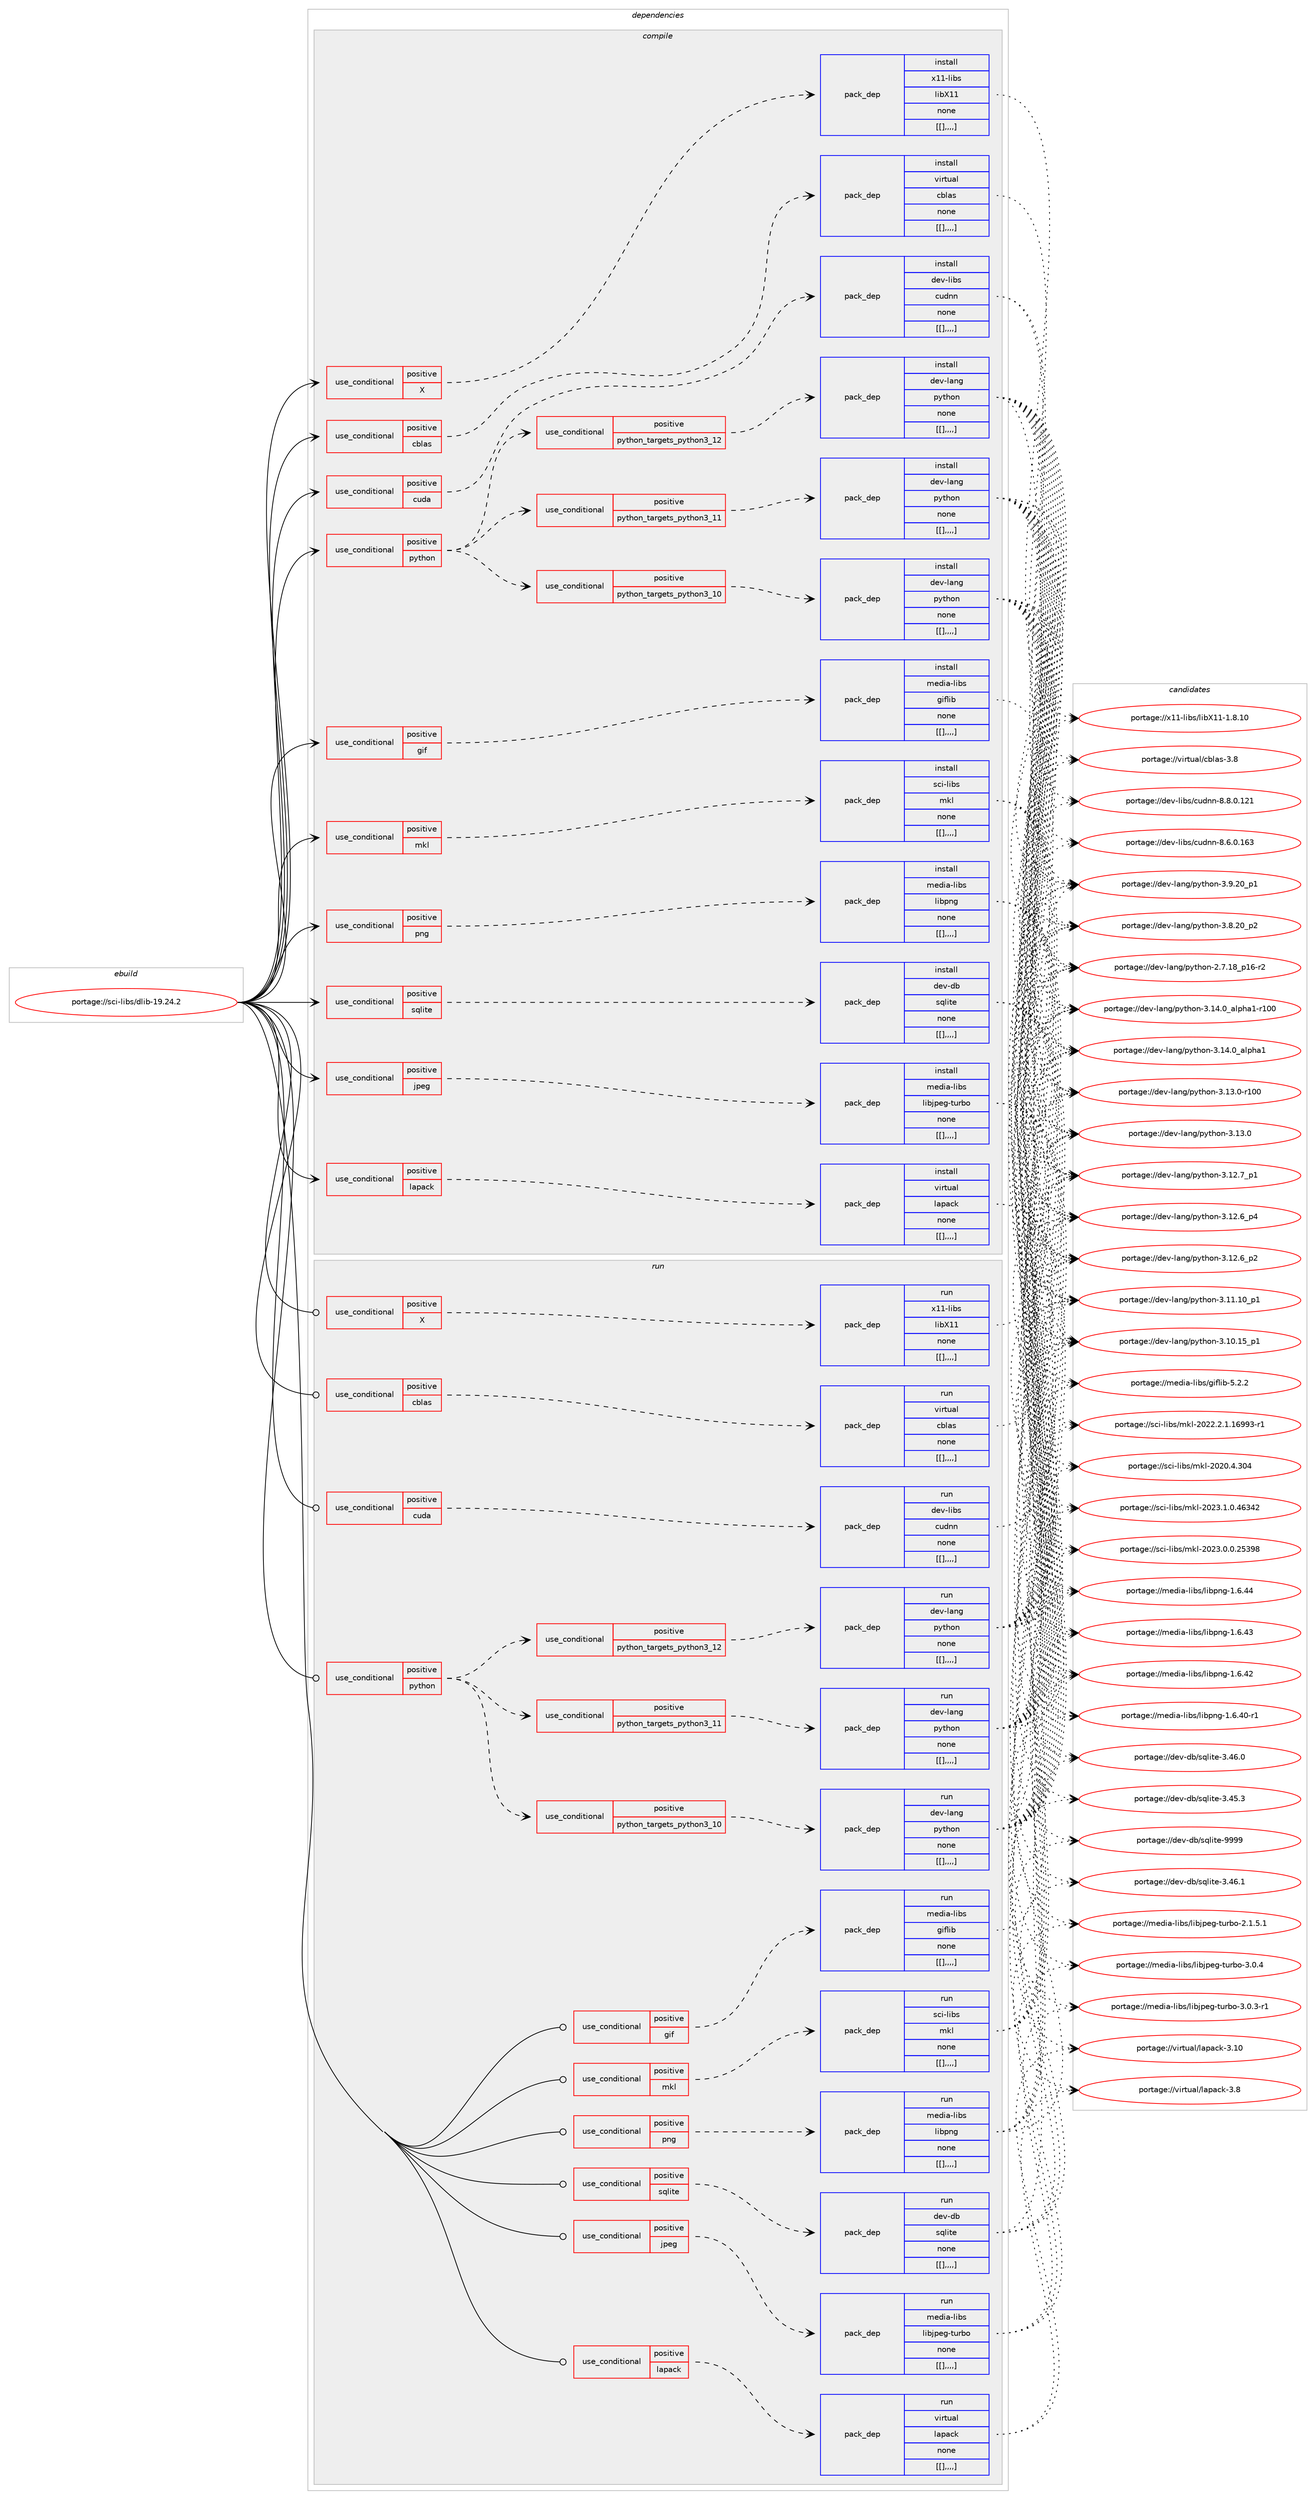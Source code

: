digraph prolog {

# *************
# Graph options
# *************

newrank=true;
concentrate=true;
compound=true;
graph [rankdir=LR,fontname=Helvetica,fontsize=10,ranksep=1.5];#, ranksep=2.5, nodesep=0.2];
edge  [arrowhead=vee];
node  [fontname=Helvetica,fontsize=10];

# **********
# The ebuild
# **********

subgraph cluster_leftcol {
color=gray;
label=<<i>ebuild</i>>;
id [label="portage://sci-libs/dlib-19.24.2", color=red, width=4, href="../sci-libs/dlib-19.24.2.svg"];
}

# ****************
# The dependencies
# ****************

subgraph cluster_midcol {
color=gray;
label=<<i>dependencies</i>>;
subgraph cluster_compile {
fillcolor="#eeeeee";
style=filled;
label=<<i>compile</i>>;
subgraph cond111775 {
dependency422102 [label=<<TABLE BORDER="0" CELLBORDER="1" CELLSPACING="0" CELLPADDING="4"><TR><TD ROWSPAN="3" CELLPADDING="10">use_conditional</TD></TR><TR><TD>positive</TD></TR><TR><TD>X</TD></TR></TABLE>>, shape=none, color=red];
subgraph pack307207 {
dependency422105 [label=<<TABLE BORDER="0" CELLBORDER="1" CELLSPACING="0" CELLPADDING="4" WIDTH="220"><TR><TD ROWSPAN="6" CELLPADDING="30">pack_dep</TD></TR><TR><TD WIDTH="110">install</TD></TR><TR><TD>x11-libs</TD></TR><TR><TD>libX11</TD></TR><TR><TD>none</TD></TR><TR><TD>[[],,,,]</TD></TR></TABLE>>, shape=none, color=blue];
}
dependency422102:e -> dependency422105:w [weight=20,style="dashed",arrowhead="vee"];
}
id:e -> dependency422102:w [weight=20,style="solid",arrowhead="vee"];
subgraph cond111791 {
dependency422112 [label=<<TABLE BORDER="0" CELLBORDER="1" CELLSPACING="0" CELLPADDING="4"><TR><TD ROWSPAN="3" CELLPADDING="10">use_conditional</TD></TR><TR><TD>positive</TD></TR><TR><TD>cblas</TD></TR></TABLE>>, shape=none, color=red];
subgraph pack307234 {
dependency422154 [label=<<TABLE BORDER="0" CELLBORDER="1" CELLSPACING="0" CELLPADDING="4" WIDTH="220"><TR><TD ROWSPAN="6" CELLPADDING="30">pack_dep</TD></TR><TR><TD WIDTH="110">install</TD></TR><TR><TD>virtual</TD></TR><TR><TD>cblas</TD></TR><TR><TD>none</TD></TR><TR><TD>[[],,,,]</TD></TR></TABLE>>, shape=none, color=blue];
}
dependency422112:e -> dependency422154:w [weight=20,style="dashed",arrowhead="vee"];
}
id:e -> dependency422112:w [weight=20,style="solid",arrowhead="vee"];
subgraph cond111799 {
dependency422162 [label=<<TABLE BORDER="0" CELLBORDER="1" CELLSPACING="0" CELLPADDING="4"><TR><TD ROWSPAN="3" CELLPADDING="10">use_conditional</TD></TR><TR><TD>positive</TD></TR><TR><TD>cuda</TD></TR></TABLE>>, shape=none, color=red];
subgraph pack307261 {
dependency422182 [label=<<TABLE BORDER="0" CELLBORDER="1" CELLSPACING="0" CELLPADDING="4" WIDTH="220"><TR><TD ROWSPAN="6" CELLPADDING="30">pack_dep</TD></TR><TR><TD WIDTH="110">install</TD></TR><TR><TD>dev-libs</TD></TR><TR><TD>cudnn</TD></TR><TR><TD>none</TD></TR><TR><TD>[[],,,,]</TD></TR></TABLE>>, shape=none, color=blue];
}
dependency422162:e -> dependency422182:w [weight=20,style="dashed",arrowhead="vee"];
}
id:e -> dependency422162:w [weight=20,style="solid",arrowhead="vee"];
subgraph cond111819 {
dependency422223 [label=<<TABLE BORDER="0" CELLBORDER="1" CELLSPACING="0" CELLPADDING="4"><TR><TD ROWSPAN="3" CELLPADDING="10">use_conditional</TD></TR><TR><TD>positive</TD></TR><TR><TD>gif</TD></TR></TABLE>>, shape=none, color=red];
subgraph pack307309 {
dependency422246 [label=<<TABLE BORDER="0" CELLBORDER="1" CELLSPACING="0" CELLPADDING="4" WIDTH="220"><TR><TD ROWSPAN="6" CELLPADDING="30">pack_dep</TD></TR><TR><TD WIDTH="110">install</TD></TR><TR><TD>media-libs</TD></TR><TR><TD>giflib</TD></TR><TR><TD>none</TD></TR><TR><TD>[[],,,,]</TD></TR></TABLE>>, shape=none, color=blue];
}
dependency422223:e -> dependency422246:w [weight=20,style="dashed",arrowhead="vee"];
}
id:e -> dependency422223:w [weight=20,style="solid",arrowhead="vee"];
subgraph cond111831 {
dependency422286 [label=<<TABLE BORDER="0" CELLBORDER="1" CELLSPACING="0" CELLPADDING="4"><TR><TD ROWSPAN="3" CELLPADDING="10">use_conditional</TD></TR><TR><TD>positive</TD></TR><TR><TD>jpeg</TD></TR></TABLE>>, shape=none, color=red];
subgraph pack307344 {
dependency422288 [label=<<TABLE BORDER="0" CELLBORDER="1" CELLSPACING="0" CELLPADDING="4" WIDTH="220"><TR><TD ROWSPAN="6" CELLPADDING="30">pack_dep</TD></TR><TR><TD WIDTH="110">install</TD></TR><TR><TD>media-libs</TD></TR><TR><TD>libjpeg-turbo</TD></TR><TR><TD>none</TD></TR><TR><TD>[[],,,,]</TD></TR></TABLE>>, shape=none, color=blue];
}
dependency422286:e -> dependency422288:w [weight=20,style="dashed",arrowhead="vee"];
}
id:e -> dependency422286:w [weight=20,style="solid",arrowhead="vee"];
subgraph cond111839 {
dependency422331 [label=<<TABLE BORDER="0" CELLBORDER="1" CELLSPACING="0" CELLPADDING="4"><TR><TD ROWSPAN="3" CELLPADDING="10">use_conditional</TD></TR><TR><TD>positive</TD></TR><TR><TD>lapack</TD></TR></TABLE>>, shape=none, color=red];
subgraph pack307370 {
dependency422333 [label=<<TABLE BORDER="0" CELLBORDER="1" CELLSPACING="0" CELLPADDING="4" WIDTH="220"><TR><TD ROWSPAN="6" CELLPADDING="30">pack_dep</TD></TR><TR><TD WIDTH="110">install</TD></TR><TR><TD>virtual</TD></TR><TR><TD>lapack</TD></TR><TR><TD>none</TD></TR><TR><TD>[[],,,,]</TD></TR></TABLE>>, shape=none, color=blue];
}
dependency422331:e -> dependency422333:w [weight=20,style="dashed",arrowhead="vee"];
}
id:e -> dependency422331:w [weight=20,style="solid",arrowhead="vee"];
subgraph cond111865 {
dependency422427 [label=<<TABLE BORDER="0" CELLBORDER="1" CELLSPACING="0" CELLPADDING="4"><TR><TD ROWSPAN="3" CELLPADDING="10">use_conditional</TD></TR><TR><TD>positive</TD></TR><TR><TD>mkl</TD></TR></TABLE>>, shape=none, color=red];
subgraph pack307456 {
dependency422465 [label=<<TABLE BORDER="0" CELLBORDER="1" CELLSPACING="0" CELLPADDING="4" WIDTH="220"><TR><TD ROWSPAN="6" CELLPADDING="30">pack_dep</TD></TR><TR><TD WIDTH="110">install</TD></TR><TR><TD>sci-libs</TD></TR><TR><TD>mkl</TD></TR><TR><TD>none</TD></TR><TR><TD>[[],,,,]</TD></TR></TABLE>>, shape=none, color=blue];
}
dependency422427:e -> dependency422465:w [weight=20,style="dashed",arrowhead="vee"];
}
id:e -> dependency422427:w [weight=20,style="solid",arrowhead="vee"];
subgraph cond111888 {
dependency422471 [label=<<TABLE BORDER="0" CELLBORDER="1" CELLSPACING="0" CELLPADDING="4"><TR><TD ROWSPAN="3" CELLPADDING="10">use_conditional</TD></TR><TR><TD>positive</TD></TR><TR><TD>png</TD></TR></TABLE>>, shape=none, color=red];
subgraph pack307481 {
dependency422475 [label=<<TABLE BORDER="0" CELLBORDER="1" CELLSPACING="0" CELLPADDING="4" WIDTH="220"><TR><TD ROWSPAN="6" CELLPADDING="30">pack_dep</TD></TR><TR><TD WIDTH="110">install</TD></TR><TR><TD>media-libs</TD></TR><TR><TD>libpng</TD></TR><TR><TD>none</TD></TR><TR><TD>[[],,,,]</TD></TR></TABLE>>, shape=none, color=blue];
}
dependency422471:e -> dependency422475:w [weight=20,style="dashed",arrowhead="vee"];
}
id:e -> dependency422471:w [weight=20,style="solid",arrowhead="vee"];
subgraph cond111908 {
dependency422536 [label=<<TABLE BORDER="0" CELLBORDER="1" CELLSPACING="0" CELLPADDING="4"><TR><TD ROWSPAN="3" CELLPADDING="10">use_conditional</TD></TR><TR><TD>positive</TD></TR><TR><TD>python</TD></TR></TABLE>>, shape=none, color=red];
subgraph cond111939 {
dependency422614 [label=<<TABLE BORDER="0" CELLBORDER="1" CELLSPACING="0" CELLPADDING="4"><TR><TD ROWSPAN="3" CELLPADDING="10">use_conditional</TD></TR><TR><TD>positive</TD></TR><TR><TD>python_targets_python3_10</TD></TR></TABLE>>, shape=none, color=red];
subgraph pack307567 {
dependency422635 [label=<<TABLE BORDER="0" CELLBORDER="1" CELLSPACING="0" CELLPADDING="4" WIDTH="220"><TR><TD ROWSPAN="6" CELLPADDING="30">pack_dep</TD></TR><TR><TD WIDTH="110">install</TD></TR><TR><TD>dev-lang</TD></TR><TR><TD>python</TD></TR><TR><TD>none</TD></TR><TR><TD>[[],,,,]</TD></TR></TABLE>>, shape=none, color=blue];
}
dependency422614:e -> dependency422635:w [weight=20,style="dashed",arrowhead="vee"];
}
dependency422536:e -> dependency422614:w [weight=20,style="dashed",arrowhead="vee"];
subgraph cond111958 {
dependency422692 [label=<<TABLE BORDER="0" CELLBORDER="1" CELLSPACING="0" CELLPADDING="4"><TR><TD ROWSPAN="3" CELLPADDING="10">use_conditional</TD></TR><TR><TD>positive</TD></TR><TR><TD>python_targets_python3_11</TD></TR></TABLE>>, shape=none, color=red];
subgraph pack307617 {
dependency422711 [label=<<TABLE BORDER="0" CELLBORDER="1" CELLSPACING="0" CELLPADDING="4" WIDTH="220"><TR><TD ROWSPAN="6" CELLPADDING="30">pack_dep</TD></TR><TR><TD WIDTH="110">install</TD></TR><TR><TD>dev-lang</TD></TR><TR><TD>python</TD></TR><TR><TD>none</TD></TR><TR><TD>[[],,,,]</TD></TR></TABLE>>, shape=none, color=blue];
}
dependency422692:e -> dependency422711:w [weight=20,style="dashed",arrowhead="vee"];
}
dependency422536:e -> dependency422692:w [weight=20,style="dashed",arrowhead="vee"];
subgraph cond111992 {
dependency422773 [label=<<TABLE BORDER="0" CELLBORDER="1" CELLSPACING="0" CELLPADDING="4"><TR><TD ROWSPAN="3" CELLPADDING="10">use_conditional</TD></TR><TR><TD>positive</TD></TR><TR><TD>python_targets_python3_12</TD></TR></TABLE>>, shape=none, color=red];
subgraph pack307693 {
dependency422857 [label=<<TABLE BORDER="0" CELLBORDER="1" CELLSPACING="0" CELLPADDING="4" WIDTH="220"><TR><TD ROWSPAN="6" CELLPADDING="30">pack_dep</TD></TR><TR><TD WIDTH="110">install</TD></TR><TR><TD>dev-lang</TD></TR><TR><TD>python</TD></TR><TR><TD>none</TD></TR><TR><TD>[[],,,,]</TD></TR></TABLE>>, shape=none, color=blue];
}
dependency422773:e -> dependency422857:w [weight=20,style="dashed",arrowhead="vee"];
}
dependency422536:e -> dependency422773:w [weight=20,style="dashed",arrowhead="vee"];
}
id:e -> dependency422536:w [weight=20,style="solid",arrowhead="vee"];
subgraph cond112033 {
dependency422866 [label=<<TABLE BORDER="0" CELLBORDER="1" CELLSPACING="0" CELLPADDING="4"><TR><TD ROWSPAN="3" CELLPADDING="10">use_conditional</TD></TR><TR><TD>positive</TD></TR><TR><TD>sqlite</TD></TR></TABLE>>, shape=none, color=red];
subgraph pack307731 {
dependency422871 [label=<<TABLE BORDER="0" CELLBORDER="1" CELLSPACING="0" CELLPADDING="4" WIDTH="220"><TR><TD ROWSPAN="6" CELLPADDING="30">pack_dep</TD></TR><TR><TD WIDTH="110">install</TD></TR><TR><TD>dev-db</TD></TR><TR><TD>sqlite</TD></TR><TR><TD>none</TD></TR><TR><TD>[[],,,,]</TD></TR></TABLE>>, shape=none, color=blue];
}
dependency422866:e -> dependency422871:w [weight=20,style="dashed",arrowhead="vee"];
}
id:e -> dependency422866:w [weight=20,style="solid",arrowhead="vee"];
}
subgraph cluster_compileandrun {
fillcolor="#eeeeee";
style=filled;
label=<<i>compile and run</i>>;
}
subgraph cluster_run {
fillcolor="#eeeeee";
style=filled;
label=<<i>run</i>>;
subgraph cond112047 {
dependency422927 [label=<<TABLE BORDER="0" CELLBORDER="1" CELLSPACING="0" CELLPADDING="4"><TR><TD ROWSPAN="3" CELLPADDING="10">use_conditional</TD></TR><TR><TD>positive</TD></TR><TR><TD>X</TD></TR></TABLE>>, shape=none, color=red];
subgraph pack307798 {
dependency422994 [label=<<TABLE BORDER="0" CELLBORDER="1" CELLSPACING="0" CELLPADDING="4" WIDTH="220"><TR><TD ROWSPAN="6" CELLPADDING="30">pack_dep</TD></TR><TR><TD WIDTH="110">run</TD></TR><TR><TD>x11-libs</TD></TR><TR><TD>libX11</TD></TR><TR><TD>none</TD></TR><TR><TD>[[],,,,]</TD></TR></TABLE>>, shape=none, color=blue];
}
dependency422927:e -> dependency422994:w [weight=20,style="dashed",arrowhead="vee"];
}
id:e -> dependency422927:w [weight=20,style="solid",arrowhead="odot"];
subgraph cond112076 {
dependency423001 [label=<<TABLE BORDER="0" CELLBORDER="1" CELLSPACING="0" CELLPADDING="4"><TR><TD ROWSPAN="3" CELLPADDING="10">use_conditional</TD></TR><TR><TD>positive</TD></TR><TR><TD>cblas</TD></TR></TABLE>>, shape=none, color=red];
subgraph pack307844 {
dependency423070 [label=<<TABLE BORDER="0" CELLBORDER="1" CELLSPACING="0" CELLPADDING="4" WIDTH="220"><TR><TD ROWSPAN="6" CELLPADDING="30">pack_dep</TD></TR><TR><TD WIDTH="110">run</TD></TR><TR><TD>virtual</TD></TR><TR><TD>cblas</TD></TR><TR><TD>none</TD></TR><TR><TD>[[],,,,]</TD></TR></TABLE>>, shape=none, color=blue];
}
dependency423001:e -> dependency423070:w [weight=20,style="dashed",arrowhead="vee"];
}
id:e -> dependency423001:w [weight=20,style="solid",arrowhead="odot"];
subgraph cond112106 {
dependency423075 [label=<<TABLE BORDER="0" CELLBORDER="1" CELLSPACING="0" CELLPADDING="4"><TR><TD ROWSPAN="3" CELLPADDING="10">use_conditional</TD></TR><TR><TD>positive</TD></TR><TR><TD>cuda</TD></TR></TABLE>>, shape=none, color=red];
subgraph pack307912 {
dependency423163 [label=<<TABLE BORDER="0" CELLBORDER="1" CELLSPACING="0" CELLPADDING="4" WIDTH="220"><TR><TD ROWSPAN="6" CELLPADDING="30">pack_dep</TD></TR><TR><TD WIDTH="110">run</TD></TR><TR><TD>dev-libs</TD></TR><TR><TD>cudnn</TD></TR><TR><TD>none</TD></TR><TR><TD>[[],,,,]</TD></TR></TABLE>>, shape=none, color=blue];
}
dependency423075:e -> dependency423163:w [weight=20,style="dashed",arrowhead="vee"];
}
id:e -> dependency423075:w [weight=20,style="solid",arrowhead="odot"];
subgraph cond112152 {
dependency423214 [label=<<TABLE BORDER="0" CELLBORDER="1" CELLSPACING="0" CELLPADDING="4"><TR><TD ROWSPAN="3" CELLPADDING="10">use_conditional</TD></TR><TR><TD>positive</TD></TR><TR><TD>gif</TD></TR></TABLE>>, shape=none, color=red];
subgraph pack307965 {
dependency423287 [label=<<TABLE BORDER="0" CELLBORDER="1" CELLSPACING="0" CELLPADDING="4" WIDTH="220"><TR><TD ROWSPAN="6" CELLPADDING="30">pack_dep</TD></TR><TR><TD WIDTH="110">run</TD></TR><TR><TD>media-libs</TD></TR><TR><TD>giflib</TD></TR><TR><TD>none</TD></TR><TR><TD>[[],,,,]</TD></TR></TABLE>>, shape=none, color=blue];
}
dependency423214:e -> dependency423287:w [weight=20,style="dashed",arrowhead="vee"];
}
id:e -> dependency423214:w [weight=20,style="solid",arrowhead="odot"];
subgraph cond112187 {
dependency423361 [label=<<TABLE BORDER="0" CELLBORDER="1" CELLSPACING="0" CELLPADDING="4"><TR><TD ROWSPAN="3" CELLPADDING="10">use_conditional</TD></TR><TR><TD>positive</TD></TR><TR><TD>jpeg</TD></TR></TABLE>>, shape=none, color=red];
subgraph pack308066 {
dependency423385 [label=<<TABLE BORDER="0" CELLBORDER="1" CELLSPACING="0" CELLPADDING="4" WIDTH="220"><TR><TD ROWSPAN="6" CELLPADDING="30">pack_dep</TD></TR><TR><TD WIDTH="110">run</TD></TR><TR><TD>media-libs</TD></TR><TR><TD>libjpeg-turbo</TD></TR><TR><TD>none</TD></TR><TR><TD>[[],,,,]</TD></TR></TABLE>>, shape=none, color=blue];
}
dependency423361:e -> dependency423385:w [weight=20,style="dashed",arrowhead="vee"];
}
id:e -> dependency423361:w [weight=20,style="solid",arrowhead="odot"];
subgraph cond112214 {
dependency423410 [label=<<TABLE BORDER="0" CELLBORDER="1" CELLSPACING="0" CELLPADDING="4"><TR><TD ROWSPAN="3" CELLPADDING="10">use_conditional</TD></TR><TR><TD>positive</TD></TR><TR><TD>lapack</TD></TR></TABLE>>, shape=none, color=red];
subgraph pack308092 {
dependency423429 [label=<<TABLE BORDER="0" CELLBORDER="1" CELLSPACING="0" CELLPADDING="4" WIDTH="220"><TR><TD ROWSPAN="6" CELLPADDING="30">pack_dep</TD></TR><TR><TD WIDTH="110">run</TD></TR><TR><TD>virtual</TD></TR><TR><TD>lapack</TD></TR><TR><TD>none</TD></TR><TR><TD>[[],,,,]</TD></TR></TABLE>>, shape=none, color=blue];
}
dependency423410:e -> dependency423429:w [weight=20,style="dashed",arrowhead="vee"];
}
id:e -> dependency423410:w [weight=20,style="solid",arrowhead="odot"];
subgraph cond112238 {
dependency423478 [label=<<TABLE BORDER="0" CELLBORDER="1" CELLSPACING="0" CELLPADDING="4"><TR><TD ROWSPAN="3" CELLPADDING="10">use_conditional</TD></TR><TR><TD>positive</TD></TR><TR><TD>mkl</TD></TR></TABLE>>, shape=none, color=red];
subgraph pack308121 {
dependency423481 [label=<<TABLE BORDER="0" CELLBORDER="1" CELLSPACING="0" CELLPADDING="4" WIDTH="220"><TR><TD ROWSPAN="6" CELLPADDING="30">pack_dep</TD></TR><TR><TD WIDTH="110">run</TD></TR><TR><TD>sci-libs</TD></TR><TR><TD>mkl</TD></TR><TR><TD>none</TD></TR><TR><TD>[[],,,,]</TD></TR></TABLE>>, shape=none, color=blue];
}
dependency423478:e -> dependency423481:w [weight=20,style="dashed",arrowhead="vee"];
}
id:e -> dependency423478:w [weight=20,style="solid",arrowhead="odot"];
subgraph cond112251 {
dependency423524 [label=<<TABLE BORDER="0" CELLBORDER="1" CELLSPACING="0" CELLPADDING="4"><TR><TD ROWSPAN="3" CELLPADDING="10">use_conditional</TD></TR><TR><TD>positive</TD></TR><TR><TD>png</TD></TR></TABLE>>, shape=none, color=red];
subgraph pack308155 {
dependency423527 [label=<<TABLE BORDER="0" CELLBORDER="1" CELLSPACING="0" CELLPADDING="4" WIDTH="220"><TR><TD ROWSPAN="6" CELLPADDING="30">pack_dep</TD></TR><TR><TD WIDTH="110">run</TD></TR><TR><TD>media-libs</TD></TR><TR><TD>libpng</TD></TR><TR><TD>none</TD></TR><TR><TD>[[],,,,]</TD></TR></TABLE>>, shape=none, color=blue];
}
dependency423524:e -> dependency423527:w [weight=20,style="dashed",arrowhead="vee"];
}
id:e -> dependency423524:w [weight=20,style="solid",arrowhead="odot"];
subgraph cond112259 {
dependency423569 [label=<<TABLE BORDER="0" CELLBORDER="1" CELLSPACING="0" CELLPADDING="4"><TR><TD ROWSPAN="3" CELLPADDING="10">use_conditional</TD></TR><TR><TD>positive</TD></TR><TR><TD>python</TD></TR></TABLE>>, shape=none, color=red];
subgraph cond112275 {
dependency423588 [label=<<TABLE BORDER="0" CELLBORDER="1" CELLSPACING="0" CELLPADDING="4"><TR><TD ROWSPAN="3" CELLPADDING="10">use_conditional</TD></TR><TR><TD>positive</TD></TR><TR><TD>python_targets_python3_10</TD></TR></TABLE>>, shape=none, color=red];
subgraph pack308202 {
dependency423628 [label=<<TABLE BORDER="0" CELLBORDER="1" CELLSPACING="0" CELLPADDING="4" WIDTH="220"><TR><TD ROWSPAN="6" CELLPADDING="30">pack_dep</TD></TR><TR><TD WIDTH="110">run</TD></TR><TR><TD>dev-lang</TD></TR><TR><TD>python</TD></TR><TR><TD>none</TD></TR><TR><TD>[[],,,,]</TD></TR></TABLE>>, shape=none, color=blue];
}
dependency423588:e -> dependency423628:w [weight=20,style="dashed",arrowhead="vee"];
}
dependency423569:e -> dependency423588:w [weight=20,style="dashed",arrowhead="vee"];
subgraph cond112292 {
dependency423633 [label=<<TABLE BORDER="0" CELLBORDER="1" CELLSPACING="0" CELLPADDING="4"><TR><TD ROWSPAN="3" CELLPADDING="10">use_conditional</TD></TR><TR><TD>positive</TD></TR><TR><TD>python_targets_python3_11</TD></TR></TABLE>>, shape=none, color=red];
subgraph pack308233 {
dependency423696 [label=<<TABLE BORDER="0" CELLBORDER="1" CELLSPACING="0" CELLPADDING="4" WIDTH="220"><TR><TD ROWSPAN="6" CELLPADDING="30">pack_dep</TD></TR><TR><TD WIDTH="110">run</TD></TR><TR><TD>dev-lang</TD></TR><TR><TD>python</TD></TR><TR><TD>none</TD></TR><TR><TD>[[],,,,]</TD></TR></TABLE>>, shape=none, color=blue];
}
dependency423633:e -> dependency423696:w [weight=20,style="dashed",arrowhead="vee"];
}
dependency423569:e -> dependency423633:w [weight=20,style="dashed",arrowhead="vee"];
subgraph cond112325 {
dependency423720 [label=<<TABLE BORDER="0" CELLBORDER="1" CELLSPACING="0" CELLPADDING="4"><TR><TD ROWSPAN="3" CELLPADDING="10">use_conditional</TD></TR><TR><TD>positive</TD></TR><TR><TD>python_targets_python3_12</TD></TR></TABLE>>, shape=none, color=red];
subgraph pack308280 {
dependency423758 [label=<<TABLE BORDER="0" CELLBORDER="1" CELLSPACING="0" CELLPADDING="4" WIDTH="220"><TR><TD ROWSPAN="6" CELLPADDING="30">pack_dep</TD></TR><TR><TD WIDTH="110">run</TD></TR><TR><TD>dev-lang</TD></TR><TR><TD>python</TD></TR><TR><TD>none</TD></TR><TR><TD>[[],,,,]</TD></TR></TABLE>>, shape=none, color=blue];
}
dependency423720:e -> dependency423758:w [weight=20,style="dashed",arrowhead="vee"];
}
dependency423569:e -> dependency423720:w [weight=20,style="dashed",arrowhead="vee"];
}
id:e -> dependency423569:w [weight=20,style="solid",arrowhead="odot"];
subgraph cond112341 {
dependency423768 [label=<<TABLE BORDER="0" CELLBORDER="1" CELLSPACING="0" CELLPADDING="4"><TR><TD ROWSPAN="3" CELLPADDING="10">use_conditional</TD></TR><TR><TD>positive</TD></TR><TR><TD>sqlite</TD></TR></TABLE>>, shape=none, color=red];
subgraph pack308336 {
dependency423830 [label=<<TABLE BORDER="0" CELLBORDER="1" CELLSPACING="0" CELLPADDING="4" WIDTH="220"><TR><TD ROWSPAN="6" CELLPADDING="30">pack_dep</TD></TR><TR><TD WIDTH="110">run</TD></TR><TR><TD>dev-db</TD></TR><TR><TD>sqlite</TD></TR><TR><TD>none</TD></TR><TR><TD>[[],,,,]</TD></TR></TABLE>>, shape=none, color=blue];
}
dependency423768:e -> dependency423830:w [weight=20,style="dashed",arrowhead="vee"];
}
id:e -> dependency423768:w [weight=20,style="solid",arrowhead="odot"];
}
}

# **************
# The candidates
# **************

subgraph cluster_choices {
rank=same;
color=gray;
label=<<i>candidates</i>>;

subgraph choice307268 {
color=black;
nodesep=1;
choice12049494510810598115471081059888494945494656464948 [label="portage://x11-libs/libX11-1.8.10", color=red, width=4,href="../x11-libs/libX11-1.8.10.svg"];
dependency422105:e -> choice12049494510810598115471081059888494945494656464948:w [style=dotted,weight="100"];
}
subgraph choice307274 {
color=black;
nodesep=1;
choice118105114116117971084799981089711545514656 [label="portage://virtual/cblas-3.8", color=red, width=4,href="../virtual/cblas-3.8.svg"];
dependency422154:e -> choice118105114116117971084799981089711545514656:w [style=dotted,weight="100"];
}
subgraph choice307277 {
color=black;
nodesep=1;
choice1001011184510810598115479911710011011045564656464846495049 [label="portage://dev-libs/cudnn-8.8.0.121", color=red, width=4,href="../dev-libs/cudnn-8.8.0.121.svg"];
choice1001011184510810598115479911710011011045564654464846495451 [label="portage://dev-libs/cudnn-8.6.0.163", color=red, width=4,href="../dev-libs/cudnn-8.6.0.163.svg"];
dependency422182:e -> choice1001011184510810598115479911710011011045564656464846495049:w [style=dotted,weight="100"];
dependency422182:e -> choice1001011184510810598115479911710011011045564654464846495451:w [style=dotted,weight="100"];
}
subgraph choice307292 {
color=black;
nodesep=1;
choice1091011001059745108105981154710310510210810598455346504650 [label="portage://media-libs/giflib-5.2.2", color=red, width=4,href="../media-libs/giflib-5.2.2.svg"];
dependency422246:e -> choice1091011001059745108105981154710310510210810598455346504650:w [style=dotted,weight="100"];
}
subgraph choice307301 {
color=black;
nodesep=1;
choice10910110010597451081059811547108105981061121011034511611711498111455146484652 [label="portage://media-libs/libjpeg-turbo-3.0.4", color=red, width=4,href="../media-libs/libjpeg-turbo-3.0.4.svg"];
choice109101100105974510810598115471081059810611210110345116117114981114551464846514511449 [label="portage://media-libs/libjpeg-turbo-3.0.3-r1", color=red, width=4,href="../media-libs/libjpeg-turbo-3.0.3-r1.svg"];
choice109101100105974510810598115471081059810611210110345116117114981114550464946534649 [label="portage://media-libs/libjpeg-turbo-2.1.5.1", color=red, width=4,href="../media-libs/libjpeg-turbo-2.1.5.1.svg"];
dependency422288:e -> choice10910110010597451081059811547108105981061121011034511611711498111455146484652:w [style=dotted,weight="100"];
dependency422288:e -> choice109101100105974510810598115471081059810611210110345116117114981114551464846514511449:w [style=dotted,weight="100"];
dependency422288:e -> choice109101100105974510810598115471081059810611210110345116117114981114550464946534649:w [style=dotted,weight="100"];
}
subgraph choice307308 {
color=black;
nodesep=1;
choice11810511411611797108471089711297991074551464948 [label="portage://virtual/lapack-3.10", color=red, width=4,href="../virtual/lapack-3.10.svg"];
choice118105114116117971084710897112979910745514656 [label="portage://virtual/lapack-3.8", color=red, width=4,href="../virtual/lapack-3.8.svg"];
dependency422333:e -> choice11810511411611797108471089711297991074551464948:w [style=dotted,weight="100"];
dependency422333:e -> choice118105114116117971084710897112979910745514656:w [style=dotted,weight="100"];
}
subgraph choice307324 {
color=black;
nodesep=1;
choice11599105451081059811547109107108455048505146494648465254515250 [label="portage://sci-libs/mkl-2023.1.0.46342", color=red, width=4,href="../sci-libs/mkl-2023.1.0.46342.svg"];
choice11599105451081059811547109107108455048505146484648465053515756 [label="portage://sci-libs/mkl-2023.0.0.25398", color=red, width=4,href="../sci-libs/mkl-2023.0.0.25398.svg"];
choice115991054510810598115471091071084550485050465046494649545757514511449 [label="portage://sci-libs/mkl-2022.2.1.16993-r1", color=red, width=4,href="../sci-libs/mkl-2022.2.1.16993-r1.svg"];
choice115991054510810598115471091071084550485048465246514852 [label="portage://sci-libs/mkl-2020.4.304", color=red, width=4,href="../sci-libs/mkl-2020.4.304.svg"];
dependency422465:e -> choice11599105451081059811547109107108455048505146494648465254515250:w [style=dotted,weight="100"];
dependency422465:e -> choice11599105451081059811547109107108455048505146484648465053515756:w [style=dotted,weight="100"];
dependency422465:e -> choice115991054510810598115471091071084550485050465046494649545757514511449:w [style=dotted,weight="100"];
dependency422465:e -> choice115991054510810598115471091071084550485048465246514852:w [style=dotted,weight="100"];
}
subgraph choice307335 {
color=black;
nodesep=1;
choice109101100105974510810598115471081059811211010345494654465252 [label="portage://media-libs/libpng-1.6.44", color=red, width=4,href="../media-libs/libpng-1.6.44.svg"];
choice109101100105974510810598115471081059811211010345494654465251 [label="portage://media-libs/libpng-1.6.43", color=red, width=4,href="../media-libs/libpng-1.6.43.svg"];
choice109101100105974510810598115471081059811211010345494654465250 [label="portage://media-libs/libpng-1.6.42", color=red, width=4,href="../media-libs/libpng-1.6.42.svg"];
choice1091011001059745108105981154710810598112110103454946544652484511449 [label="portage://media-libs/libpng-1.6.40-r1", color=red, width=4,href="../media-libs/libpng-1.6.40-r1.svg"];
dependency422475:e -> choice109101100105974510810598115471081059811211010345494654465252:w [style=dotted,weight="100"];
dependency422475:e -> choice109101100105974510810598115471081059811211010345494654465251:w [style=dotted,weight="100"];
dependency422475:e -> choice109101100105974510810598115471081059811211010345494654465250:w [style=dotted,weight="100"];
dependency422475:e -> choice1091011001059745108105981154710810598112110103454946544652484511449:w [style=dotted,weight="100"];
}
subgraph choice307336 {
color=black;
nodesep=1;
choice100101118451089711010347112121116104111110455146495246489597108112104974945114494848 [label="portage://dev-lang/python-3.14.0_alpha1-r100", color=red, width=4,href="../dev-lang/python-3.14.0_alpha1-r100.svg"];
choice1001011184510897110103471121211161041111104551464952464895971081121049749 [label="portage://dev-lang/python-3.14.0_alpha1", color=red, width=4,href="../dev-lang/python-3.14.0_alpha1.svg"];
choice1001011184510897110103471121211161041111104551464951464845114494848 [label="portage://dev-lang/python-3.13.0-r100", color=red, width=4,href="../dev-lang/python-3.13.0-r100.svg"];
choice10010111845108971101034711212111610411111045514649514648 [label="portage://dev-lang/python-3.13.0", color=red, width=4,href="../dev-lang/python-3.13.0.svg"];
choice100101118451089711010347112121116104111110455146495046559511249 [label="portage://dev-lang/python-3.12.7_p1", color=red, width=4,href="../dev-lang/python-3.12.7_p1.svg"];
choice100101118451089711010347112121116104111110455146495046549511252 [label="portage://dev-lang/python-3.12.6_p4", color=red, width=4,href="../dev-lang/python-3.12.6_p4.svg"];
choice100101118451089711010347112121116104111110455146495046549511250 [label="portage://dev-lang/python-3.12.6_p2", color=red, width=4,href="../dev-lang/python-3.12.6_p2.svg"];
choice10010111845108971101034711212111610411111045514649494649489511249 [label="portage://dev-lang/python-3.11.10_p1", color=red, width=4,href="../dev-lang/python-3.11.10_p1.svg"];
choice10010111845108971101034711212111610411111045514649484649539511249 [label="portage://dev-lang/python-3.10.15_p1", color=red, width=4,href="../dev-lang/python-3.10.15_p1.svg"];
choice100101118451089711010347112121116104111110455146574650489511249 [label="portage://dev-lang/python-3.9.20_p1", color=red, width=4,href="../dev-lang/python-3.9.20_p1.svg"];
choice100101118451089711010347112121116104111110455146564650489511250 [label="portage://dev-lang/python-3.8.20_p2", color=red, width=4,href="../dev-lang/python-3.8.20_p2.svg"];
choice100101118451089711010347112121116104111110455046554649569511249544511450 [label="portage://dev-lang/python-2.7.18_p16-r2", color=red, width=4,href="../dev-lang/python-2.7.18_p16-r2.svg"];
dependency422635:e -> choice100101118451089711010347112121116104111110455146495246489597108112104974945114494848:w [style=dotted,weight="100"];
dependency422635:e -> choice1001011184510897110103471121211161041111104551464952464895971081121049749:w [style=dotted,weight="100"];
dependency422635:e -> choice1001011184510897110103471121211161041111104551464951464845114494848:w [style=dotted,weight="100"];
dependency422635:e -> choice10010111845108971101034711212111610411111045514649514648:w [style=dotted,weight="100"];
dependency422635:e -> choice100101118451089711010347112121116104111110455146495046559511249:w [style=dotted,weight="100"];
dependency422635:e -> choice100101118451089711010347112121116104111110455146495046549511252:w [style=dotted,weight="100"];
dependency422635:e -> choice100101118451089711010347112121116104111110455146495046549511250:w [style=dotted,weight="100"];
dependency422635:e -> choice10010111845108971101034711212111610411111045514649494649489511249:w [style=dotted,weight="100"];
dependency422635:e -> choice10010111845108971101034711212111610411111045514649484649539511249:w [style=dotted,weight="100"];
dependency422635:e -> choice100101118451089711010347112121116104111110455146574650489511249:w [style=dotted,weight="100"];
dependency422635:e -> choice100101118451089711010347112121116104111110455146564650489511250:w [style=dotted,weight="100"];
dependency422635:e -> choice100101118451089711010347112121116104111110455046554649569511249544511450:w [style=dotted,weight="100"];
}
subgraph choice307339 {
color=black;
nodesep=1;
choice100101118451089711010347112121116104111110455146495246489597108112104974945114494848 [label="portage://dev-lang/python-3.14.0_alpha1-r100", color=red, width=4,href="../dev-lang/python-3.14.0_alpha1-r100.svg"];
choice1001011184510897110103471121211161041111104551464952464895971081121049749 [label="portage://dev-lang/python-3.14.0_alpha1", color=red, width=4,href="../dev-lang/python-3.14.0_alpha1.svg"];
choice1001011184510897110103471121211161041111104551464951464845114494848 [label="portage://dev-lang/python-3.13.0-r100", color=red, width=4,href="../dev-lang/python-3.13.0-r100.svg"];
choice10010111845108971101034711212111610411111045514649514648 [label="portage://dev-lang/python-3.13.0", color=red, width=4,href="../dev-lang/python-3.13.0.svg"];
choice100101118451089711010347112121116104111110455146495046559511249 [label="portage://dev-lang/python-3.12.7_p1", color=red, width=4,href="../dev-lang/python-3.12.7_p1.svg"];
choice100101118451089711010347112121116104111110455146495046549511252 [label="portage://dev-lang/python-3.12.6_p4", color=red, width=4,href="../dev-lang/python-3.12.6_p4.svg"];
choice100101118451089711010347112121116104111110455146495046549511250 [label="portage://dev-lang/python-3.12.6_p2", color=red, width=4,href="../dev-lang/python-3.12.6_p2.svg"];
choice10010111845108971101034711212111610411111045514649494649489511249 [label="portage://dev-lang/python-3.11.10_p1", color=red, width=4,href="../dev-lang/python-3.11.10_p1.svg"];
choice10010111845108971101034711212111610411111045514649484649539511249 [label="portage://dev-lang/python-3.10.15_p1", color=red, width=4,href="../dev-lang/python-3.10.15_p1.svg"];
choice100101118451089711010347112121116104111110455146574650489511249 [label="portage://dev-lang/python-3.9.20_p1", color=red, width=4,href="../dev-lang/python-3.9.20_p1.svg"];
choice100101118451089711010347112121116104111110455146564650489511250 [label="portage://dev-lang/python-3.8.20_p2", color=red, width=4,href="../dev-lang/python-3.8.20_p2.svg"];
choice100101118451089711010347112121116104111110455046554649569511249544511450 [label="portage://dev-lang/python-2.7.18_p16-r2", color=red, width=4,href="../dev-lang/python-2.7.18_p16-r2.svg"];
dependency422711:e -> choice100101118451089711010347112121116104111110455146495246489597108112104974945114494848:w [style=dotted,weight="100"];
dependency422711:e -> choice1001011184510897110103471121211161041111104551464952464895971081121049749:w [style=dotted,weight="100"];
dependency422711:e -> choice1001011184510897110103471121211161041111104551464951464845114494848:w [style=dotted,weight="100"];
dependency422711:e -> choice10010111845108971101034711212111610411111045514649514648:w [style=dotted,weight="100"];
dependency422711:e -> choice100101118451089711010347112121116104111110455146495046559511249:w [style=dotted,weight="100"];
dependency422711:e -> choice100101118451089711010347112121116104111110455146495046549511252:w [style=dotted,weight="100"];
dependency422711:e -> choice100101118451089711010347112121116104111110455146495046549511250:w [style=dotted,weight="100"];
dependency422711:e -> choice10010111845108971101034711212111610411111045514649494649489511249:w [style=dotted,weight="100"];
dependency422711:e -> choice10010111845108971101034711212111610411111045514649484649539511249:w [style=dotted,weight="100"];
dependency422711:e -> choice100101118451089711010347112121116104111110455146574650489511249:w [style=dotted,weight="100"];
dependency422711:e -> choice100101118451089711010347112121116104111110455146564650489511250:w [style=dotted,weight="100"];
dependency422711:e -> choice100101118451089711010347112121116104111110455046554649569511249544511450:w [style=dotted,weight="100"];
}
subgraph choice307346 {
color=black;
nodesep=1;
choice100101118451089711010347112121116104111110455146495246489597108112104974945114494848 [label="portage://dev-lang/python-3.14.0_alpha1-r100", color=red, width=4,href="../dev-lang/python-3.14.0_alpha1-r100.svg"];
choice1001011184510897110103471121211161041111104551464952464895971081121049749 [label="portage://dev-lang/python-3.14.0_alpha1", color=red, width=4,href="../dev-lang/python-3.14.0_alpha1.svg"];
choice1001011184510897110103471121211161041111104551464951464845114494848 [label="portage://dev-lang/python-3.13.0-r100", color=red, width=4,href="../dev-lang/python-3.13.0-r100.svg"];
choice10010111845108971101034711212111610411111045514649514648 [label="portage://dev-lang/python-3.13.0", color=red, width=4,href="../dev-lang/python-3.13.0.svg"];
choice100101118451089711010347112121116104111110455146495046559511249 [label="portage://dev-lang/python-3.12.7_p1", color=red, width=4,href="../dev-lang/python-3.12.7_p1.svg"];
choice100101118451089711010347112121116104111110455146495046549511252 [label="portage://dev-lang/python-3.12.6_p4", color=red, width=4,href="../dev-lang/python-3.12.6_p4.svg"];
choice100101118451089711010347112121116104111110455146495046549511250 [label="portage://dev-lang/python-3.12.6_p2", color=red, width=4,href="../dev-lang/python-3.12.6_p2.svg"];
choice10010111845108971101034711212111610411111045514649494649489511249 [label="portage://dev-lang/python-3.11.10_p1", color=red, width=4,href="../dev-lang/python-3.11.10_p1.svg"];
choice10010111845108971101034711212111610411111045514649484649539511249 [label="portage://dev-lang/python-3.10.15_p1", color=red, width=4,href="../dev-lang/python-3.10.15_p1.svg"];
choice100101118451089711010347112121116104111110455146574650489511249 [label="portage://dev-lang/python-3.9.20_p1", color=red, width=4,href="../dev-lang/python-3.9.20_p1.svg"];
choice100101118451089711010347112121116104111110455146564650489511250 [label="portage://dev-lang/python-3.8.20_p2", color=red, width=4,href="../dev-lang/python-3.8.20_p2.svg"];
choice100101118451089711010347112121116104111110455046554649569511249544511450 [label="portage://dev-lang/python-2.7.18_p16-r2", color=red, width=4,href="../dev-lang/python-2.7.18_p16-r2.svg"];
dependency422857:e -> choice100101118451089711010347112121116104111110455146495246489597108112104974945114494848:w [style=dotted,weight="100"];
dependency422857:e -> choice1001011184510897110103471121211161041111104551464952464895971081121049749:w [style=dotted,weight="100"];
dependency422857:e -> choice1001011184510897110103471121211161041111104551464951464845114494848:w [style=dotted,weight="100"];
dependency422857:e -> choice10010111845108971101034711212111610411111045514649514648:w [style=dotted,weight="100"];
dependency422857:e -> choice100101118451089711010347112121116104111110455146495046559511249:w [style=dotted,weight="100"];
dependency422857:e -> choice100101118451089711010347112121116104111110455146495046549511252:w [style=dotted,weight="100"];
dependency422857:e -> choice100101118451089711010347112121116104111110455146495046549511250:w [style=dotted,weight="100"];
dependency422857:e -> choice10010111845108971101034711212111610411111045514649494649489511249:w [style=dotted,weight="100"];
dependency422857:e -> choice10010111845108971101034711212111610411111045514649484649539511249:w [style=dotted,weight="100"];
dependency422857:e -> choice100101118451089711010347112121116104111110455146574650489511249:w [style=dotted,weight="100"];
dependency422857:e -> choice100101118451089711010347112121116104111110455146564650489511250:w [style=dotted,weight="100"];
dependency422857:e -> choice100101118451089711010347112121116104111110455046554649569511249544511450:w [style=dotted,weight="100"];
}
subgraph choice307355 {
color=black;
nodesep=1;
choice1001011184510098471151131081051161014557575757 [label="portage://dev-db/sqlite-9999", color=red, width=4,href="../dev-db/sqlite-9999.svg"];
choice10010111845100984711511310810511610145514652544649 [label="portage://dev-db/sqlite-3.46.1", color=red, width=4,href="../dev-db/sqlite-3.46.1.svg"];
choice10010111845100984711511310810511610145514652544648 [label="portage://dev-db/sqlite-3.46.0", color=red, width=4,href="../dev-db/sqlite-3.46.0.svg"];
choice10010111845100984711511310810511610145514652534651 [label="portage://dev-db/sqlite-3.45.3", color=red, width=4,href="../dev-db/sqlite-3.45.3.svg"];
dependency422871:e -> choice1001011184510098471151131081051161014557575757:w [style=dotted,weight="100"];
dependency422871:e -> choice10010111845100984711511310810511610145514652544649:w [style=dotted,weight="100"];
dependency422871:e -> choice10010111845100984711511310810511610145514652544648:w [style=dotted,weight="100"];
dependency422871:e -> choice10010111845100984711511310810511610145514652534651:w [style=dotted,weight="100"];
}
subgraph choice307366 {
color=black;
nodesep=1;
choice12049494510810598115471081059888494945494656464948 [label="portage://x11-libs/libX11-1.8.10", color=red, width=4,href="../x11-libs/libX11-1.8.10.svg"];
dependency422994:e -> choice12049494510810598115471081059888494945494656464948:w [style=dotted,weight="100"];
}
subgraph choice307374 {
color=black;
nodesep=1;
choice118105114116117971084799981089711545514656 [label="portage://virtual/cblas-3.8", color=red, width=4,href="../virtual/cblas-3.8.svg"];
dependency423070:e -> choice118105114116117971084799981089711545514656:w [style=dotted,weight="100"];
}
subgraph choice307375 {
color=black;
nodesep=1;
choice1001011184510810598115479911710011011045564656464846495049 [label="portage://dev-libs/cudnn-8.8.0.121", color=red, width=4,href="../dev-libs/cudnn-8.8.0.121.svg"];
choice1001011184510810598115479911710011011045564654464846495451 [label="portage://dev-libs/cudnn-8.6.0.163", color=red, width=4,href="../dev-libs/cudnn-8.6.0.163.svg"];
dependency423163:e -> choice1001011184510810598115479911710011011045564656464846495049:w [style=dotted,weight="100"];
dependency423163:e -> choice1001011184510810598115479911710011011045564654464846495451:w [style=dotted,weight="100"];
}
subgraph choice307393 {
color=black;
nodesep=1;
choice1091011001059745108105981154710310510210810598455346504650 [label="portage://media-libs/giflib-5.2.2", color=red, width=4,href="../media-libs/giflib-5.2.2.svg"];
dependency423287:e -> choice1091011001059745108105981154710310510210810598455346504650:w [style=dotted,weight="100"];
}
subgraph choice307395 {
color=black;
nodesep=1;
choice10910110010597451081059811547108105981061121011034511611711498111455146484652 [label="portage://media-libs/libjpeg-turbo-3.0.4", color=red, width=4,href="../media-libs/libjpeg-turbo-3.0.4.svg"];
choice109101100105974510810598115471081059810611210110345116117114981114551464846514511449 [label="portage://media-libs/libjpeg-turbo-3.0.3-r1", color=red, width=4,href="../media-libs/libjpeg-turbo-3.0.3-r1.svg"];
choice109101100105974510810598115471081059810611210110345116117114981114550464946534649 [label="portage://media-libs/libjpeg-turbo-2.1.5.1", color=red, width=4,href="../media-libs/libjpeg-turbo-2.1.5.1.svg"];
dependency423385:e -> choice10910110010597451081059811547108105981061121011034511611711498111455146484652:w [style=dotted,weight="100"];
dependency423385:e -> choice109101100105974510810598115471081059810611210110345116117114981114551464846514511449:w [style=dotted,weight="100"];
dependency423385:e -> choice109101100105974510810598115471081059810611210110345116117114981114550464946534649:w [style=dotted,weight="100"];
}
subgraph choice307404 {
color=black;
nodesep=1;
choice11810511411611797108471089711297991074551464948 [label="portage://virtual/lapack-3.10", color=red, width=4,href="../virtual/lapack-3.10.svg"];
choice118105114116117971084710897112979910745514656 [label="portage://virtual/lapack-3.8", color=red, width=4,href="../virtual/lapack-3.8.svg"];
dependency423429:e -> choice11810511411611797108471089711297991074551464948:w [style=dotted,weight="100"];
dependency423429:e -> choice118105114116117971084710897112979910745514656:w [style=dotted,weight="100"];
}
subgraph choice307405 {
color=black;
nodesep=1;
choice11599105451081059811547109107108455048505146494648465254515250 [label="portage://sci-libs/mkl-2023.1.0.46342", color=red, width=4,href="../sci-libs/mkl-2023.1.0.46342.svg"];
choice11599105451081059811547109107108455048505146484648465053515756 [label="portage://sci-libs/mkl-2023.0.0.25398", color=red, width=4,href="../sci-libs/mkl-2023.0.0.25398.svg"];
choice115991054510810598115471091071084550485050465046494649545757514511449 [label="portage://sci-libs/mkl-2022.2.1.16993-r1", color=red, width=4,href="../sci-libs/mkl-2022.2.1.16993-r1.svg"];
choice115991054510810598115471091071084550485048465246514852 [label="portage://sci-libs/mkl-2020.4.304", color=red, width=4,href="../sci-libs/mkl-2020.4.304.svg"];
dependency423481:e -> choice11599105451081059811547109107108455048505146494648465254515250:w [style=dotted,weight="100"];
dependency423481:e -> choice11599105451081059811547109107108455048505146484648465053515756:w [style=dotted,weight="100"];
dependency423481:e -> choice115991054510810598115471091071084550485050465046494649545757514511449:w [style=dotted,weight="100"];
dependency423481:e -> choice115991054510810598115471091071084550485048465246514852:w [style=dotted,weight="100"];
}
subgraph choice307408 {
color=black;
nodesep=1;
choice109101100105974510810598115471081059811211010345494654465252 [label="portage://media-libs/libpng-1.6.44", color=red, width=4,href="../media-libs/libpng-1.6.44.svg"];
choice109101100105974510810598115471081059811211010345494654465251 [label="portage://media-libs/libpng-1.6.43", color=red, width=4,href="../media-libs/libpng-1.6.43.svg"];
choice109101100105974510810598115471081059811211010345494654465250 [label="portage://media-libs/libpng-1.6.42", color=red, width=4,href="../media-libs/libpng-1.6.42.svg"];
choice1091011001059745108105981154710810598112110103454946544652484511449 [label="portage://media-libs/libpng-1.6.40-r1", color=red, width=4,href="../media-libs/libpng-1.6.40-r1.svg"];
dependency423527:e -> choice109101100105974510810598115471081059811211010345494654465252:w [style=dotted,weight="100"];
dependency423527:e -> choice109101100105974510810598115471081059811211010345494654465251:w [style=dotted,weight="100"];
dependency423527:e -> choice109101100105974510810598115471081059811211010345494654465250:w [style=dotted,weight="100"];
dependency423527:e -> choice1091011001059745108105981154710810598112110103454946544652484511449:w [style=dotted,weight="100"];
}
subgraph choice307410 {
color=black;
nodesep=1;
choice100101118451089711010347112121116104111110455146495246489597108112104974945114494848 [label="portage://dev-lang/python-3.14.0_alpha1-r100", color=red, width=4,href="../dev-lang/python-3.14.0_alpha1-r100.svg"];
choice1001011184510897110103471121211161041111104551464952464895971081121049749 [label="portage://dev-lang/python-3.14.0_alpha1", color=red, width=4,href="../dev-lang/python-3.14.0_alpha1.svg"];
choice1001011184510897110103471121211161041111104551464951464845114494848 [label="portage://dev-lang/python-3.13.0-r100", color=red, width=4,href="../dev-lang/python-3.13.0-r100.svg"];
choice10010111845108971101034711212111610411111045514649514648 [label="portage://dev-lang/python-3.13.0", color=red, width=4,href="../dev-lang/python-3.13.0.svg"];
choice100101118451089711010347112121116104111110455146495046559511249 [label="portage://dev-lang/python-3.12.7_p1", color=red, width=4,href="../dev-lang/python-3.12.7_p1.svg"];
choice100101118451089711010347112121116104111110455146495046549511252 [label="portage://dev-lang/python-3.12.6_p4", color=red, width=4,href="../dev-lang/python-3.12.6_p4.svg"];
choice100101118451089711010347112121116104111110455146495046549511250 [label="portage://dev-lang/python-3.12.6_p2", color=red, width=4,href="../dev-lang/python-3.12.6_p2.svg"];
choice10010111845108971101034711212111610411111045514649494649489511249 [label="portage://dev-lang/python-3.11.10_p1", color=red, width=4,href="../dev-lang/python-3.11.10_p1.svg"];
choice10010111845108971101034711212111610411111045514649484649539511249 [label="portage://dev-lang/python-3.10.15_p1", color=red, width=4,href="../dev-lang/python-3.10.15_p1.svg"];
choice100101118451089711010347112121116104111110455146574650489511249 [label="portage://dev-lang/python-3.9.20_p1", color=red, width=4,href="../dev-lang/python-3.9.20_p1.svg"];
choice100101118451089711010347112121116104111110455146564650489511250 [label="portage://dev-lang/python-3.8.20_p2", color=red, width=4,href="../dev-lang/python-3.8.20_p2.svg"];
choice100101118451089711010347112121116104111110455046554649569511249544511450 [label="portage://dev-lang/python-2.7.18_p16-r2", color=red, width=4,href="../dev-lang/python-2.7.18_p16-r2.svg"];
dependency423628:e -> choice100101118451089711010347112121116104111110455146495246489597108112104974945114494848:w [style=dotted,weight="100"];
dependency423628:e -> choice1001011184510897110103471121211161041111104551464952464895971081121049749:w [style=dotted,weight="100"];
dependency423628:e -> choice1001011184510897110103471121211161041111104551464951464845114494848:w [style=dotted,weight="100"];
dependency423628:e -> choice10010111845108971101034711212111610411111045514649514648:w [style=dotted,weight="100"];
dependency423628:e -> choice100101118451089711010347112121116104111110455146495046559511249:w [style=dotted,weight="100"];
dependency423628:e -> choice100101118451089711010347112121116104111110455146495046549511252:w [style=dotted,weight="100"];
dependency423628:e -> choice100101118451089711010347112121116104111110455146495046549511250:w [style=dotted,weight="100"];
dependency423628:e -> choice10010111845108971101034711212111610411111045514649494649489511249:w [style=dotted,weight="100"];
dependency423628:e -> choice10010111845108971101034711212111610411111045514649484649539511249:w [style=dotted,weight="100"];
dependency423628:e -> choice100101118451089711010347112121116104111110455146574650489511249:w [style=dotted,weight="100"];
dependency423628:e -> choice100101118451089711010347112121116104111110455146564650489511250:w [style=dotted,weight="100"];
dependency423628:e -> choice100101118451089711010347112121116104111110455046554649569511249544511450:w [style=dotted,weight="100"];
}
subgraph choice307440 {
color=black;
nodesep=1;
choice100101118451089711010347112121116104111110455146495246489597108112104974945114494848 [label="portage://dev-lang/python-3.14.0_alpha1-r100", color=red, width=4,href="../dev-lang/python-3.14.0_alpha1-r100.svg"];
choice1001011184510897110103471121211161041111104551464952464895971081121049749 [label="portage://dev-lang/python-3.14.0_alpha1", color=red, width=4,href="../dev-lang/python-3.14.0_alpha1.svg"];
choice1001011184510897110103471121211161041111104551464951464845114494848 [label="portage://dev-lang/python-3.13.0-r100", color=red, width=4,href="../dev-lang/python-3.13.0-r100.svg"];
choice10010111845108971101034711212111610411111045514649514648 [label="portage://dev-lang/python-3.13.0", color=red, width=4,href="../dev-lang/python-3.13.0.svg"];
choice100101118451089711010347112121116104111110455146495046559511249 [label="portage://dev-lang/python-3.12.7_p1", color=red, width=4,href="../dev-lang/python-3.12.7_p1.svg"];
choice100101118451089711010347112121116104111110455146495046549511252 [label="portage://dev-lang/python-3.12.6_p4", color=red, width=4,href="../dev-lang/python-3.12.6_p4.svg"];
choice100101118451089711010347112121116104111110455146495046549511250 [label="portage://dev-lang/python-3.12.6_p2", color=red, width=4,href="../dev-lang/python-3.12.6_p2.svg"];
choice10010111845108971101034711212111610411111045514649494649489511249 [label="portage://dev-lang/python-3.11.10_p1", color=red, width=4,href="../dev-lang/python-3.11.10_p1.svg"];
choice10010111845108971101034711212111610411111045514649484649539511249 [label="portage://dev-lang/python-3.10.15_p1", color=red, width=4,href="../dev-lang/python-3.10.15_p1.svg"];
choice100101118451089711010347112121116104111110455146574650489511249 [label="portage://dev-lang/python-3.9.20_p1", color=red, width=4,href="../dev-lang/python-3.9.20_p1.svg"];
choice100101118451089711010347112121116104111110455146564650489511250 [label="portage://dev-lang/python-3.8.20_p2", color=red, width=4,href="../dev-lang/python-3.8.20_p2.svg"];
choice100101118451089711010347112121116104111110455046554649569511249544511450 [label="portage://dev-lang/python-2.7.18_p16-r2", color=red, width=4,href="../dev-lang/python-2.7.18_p16-r2.svg"];
dependency423696:e -> choice100101118451089711010347112121116104111110455146495246489597108112104974945114494848:w [style=dotted,weight="100"];
dependency423696:e -> choice1001011184510897110103471121211161041111104551464952464895971081121049749:w [style=dotted,weight="100"];
dependency423696:e -> choice1001011184510897110103471121211161041111104551464951464845114494848:w [style=dotted,weight="100"];
dependency423696:e -> choice10010111845108971101034711212111610411111045514649514648:w [style=dotted,weight="100"];
dependency423696:e -> choice100101118451089711010347112121116104111110455146495046559511249:w [style=dotted,weight="100"];
dependency423696:e -> choice100101118451089711010347112121116104111110455146495046549511252:w [style=dotted,weight="100"];
dependency423696:e -> choice100101118451089711010347112121116104111110455146495046549511250:w [style=dotted,weight="100"];
dependency423696:e -> choice10010111845108971101034711212111610411111045514649494649489511249:w [style=dotted,weight="100"];
dependency423696:e -> choice10010111845108971101034711212111610411111045514649484649539511249:w [style=dotted,weight="100"];
dependency423696:e -> choice100101118451089711010347112121116104111110455146574650489511249:w [style=dotted,weight="100"];
dependency423696:e -> choice100101118451089711010347112121116104111110455146564650489511250:w [style=dotted,weight="100"];
dependency423696:e -> choice100101118451089711010347112121116104111110455046554649569511249544511450:w [style=dotted,weight="100"];
}
subgraph choice307457 {
color=black;
nodesep=1;
choice100101118451089711010347112121116104111110455146495246489597108112104974945114494848 [label="portage://dev-lang/python-3.14.0_alpha1-r100", color=red, width=4,href="../dev-lang/python-3.14.0_alpha1-r100.svg"];
choice1001011184510897110103471121211161041111104551464952464895971081121049749 [label="portage://dev-lang/python-3.14.0_alpha1", color=red, width=4,href="../dev-lang/python-3.14.0_alpha1.svg"];
choice1001011184510897110103471121211161041111104551464951464845114494848 [label="portage://dev-lang/python-3.13.0-r100", color=red, width=4,href="../dev-lang/python-3.13.0-r100.svg"];
choice10010111845108971101034711212111610411111045514649514648 [label="portage://dev-lang/python-3.13.0", color=red, width=4,href="../dev-lang/python-3.13.0.svg"];
choice100101118451089711010347112121116104111110455146495046559511249 [label="portage://dev-lang/python-3.12.7_p1", color=red, width=4,href="../dev-lang/python-3.12.7_p1.svg"];
choice100101118451089711010347112121116104111110455146495046549511252 [label="portage://dev-lang/python-3.12.6_p4", color=red, width=4,href="../dev-lang/python-3.12.6_p4.svg"];
choice100101118451089711010347112121116104111110455146495046549511250 [label="portage://dev-lang/python-3.12.6_p2", color=red, width=4,href="../dev-lang/python-3.12.6_p2.svg"];
choice10010111845108971101034711212111610411111045514649494649489511249 [label="portage://dev-lang/python-3.11.10_p1", color=red, width=4,href="../dev-lang/python-3.11.10_p1.svg"];
choice10010111845108971101034711212111610411111045514649484649539511249 [label="portage://dev-lang/python-3.10.15_p1", color=red, width=4,href="../dev-lang/python-3.10.15_p1.svg"];
choice100101118451089711010347112121116104111110455146574650489511249 [label="portage://dev-lang/python-3.9.20_p1", color=red, width=4,href="../dev-lang/python-3.9.20_p1.svg"];
choice100101118451089711010347112121116104111110455146564650489511250 [label="portage://dev-lang/python-3.8.20_p2", color=red, width=4,href="../dev-lang/python-3.8.20_p2.svg"];
choice100101118451089711010347112121116104111110455046554649569511249544511450 [label="portage://dev-lang/python-2.7.18_p16-r2", color=red, width=4,href="../dev-lang/python-2.7.18_p16-r2.svg"];
dependency423758:e -> choice100101118451089711010347112121116104111110455146495246489597108112104974945114494848:w [style=dotted,weight="100"];
dependency423758:e -> choice1001011184510897110103471121211161041111104551464952464895971081121049749:w [style=dotted,weight="100"];
dependency423758:e -> choice1001011184510897110103471121211161041111104551464951464845114494848:w [style=dotted,weight="100"];
dependency423758:e -> choice10010111845108971101034711212111610411111045514649514648:w [style=dotted,weight="100"];
dependency423758:e -> choice100101118451089711010347112121116104111110455146495046559511249:w [style=dotted,weight="100"];
dependency423758:e -> choice100101118451089711010347112121116104111110455146495046549511252:w [style=dotted,weight="100"];
dependency423758:e -> choice100101118451089711010347112121116104111110455146495046549511250:w [style=dotted,weight="100"];
dependency423758:e -> choice10010111845108971101034711212111610411111045514649494649489511249:w [style=dotted,weight="100"];
dependency423758:e -> choice10010111845108971101034711212111610411111045514649484649539511249:w [style=dotted,weight="100"];
dependency423758:e -> choice100101118451089711010347112121116104111110455146574650489511249:w [style=dotted,weight="100"];
dependency423758:e -> choice100101118451089711010347112121116104111110455146564650489511250:w [style=dotted,weight="100"];
dependency423758:e -> choice100101118451089711010347112121116104111110455046554649569511249544511450:w [style=dotted,weight="100"];
}
subgraph choice307460 {
color=black;
nodesep=1;
choice1001011184510098471151131081051161014557575757 [label="portage://dev-db/sqlite-9999", color=red, width=4,href="../dev-db/sqlite-9999.svg"];
choice10010111845100984711511310810511610145514652544649 [label="portage://dev-db/sqlite-3.46.1", color=red, width=4,href="../dev-db/sqlite-3.46.1.svg"];
choice10010111845100984711511310810511610145514652544648 [label="portage://dev-db/sqlite-3.46.0", color=red, width=4,href="../dev-db/sqlite-3.46.0.svg"];
choice10010111845100984711511310810511610145514652534651 [label="portage://dev-db/sqlite-3.45.3", color=red, width=4,href="../dev-db/sqlite-3.45.3.svg"];
dependency423830:e -> choice1001011184510098471151131081051161014557575757:w [style=dotted,weight="100"];
dependency423830:e -> choice10010111845100984711511310810511610145514652544649:w [style=dotted,weight="100"];
dependency423830:e -> choice10010111845100984711511310810511610145514652544648:w [style=dotted,weight="100"];
dependency423830:e -> choice10010111845100984711511310810511610145514652534651:w [style=dotted,weight="100"];
}
}

}
